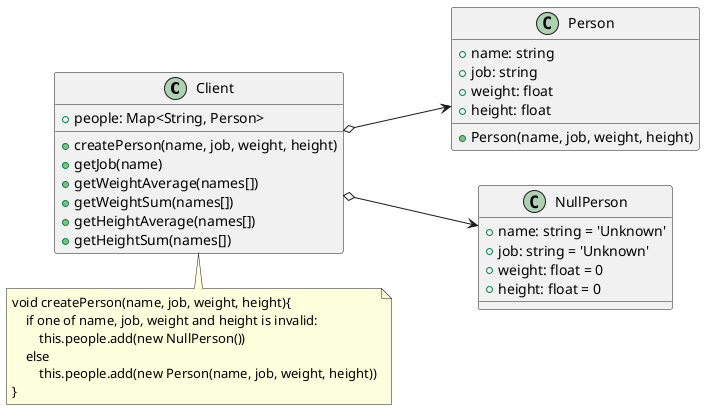 @startuml step1
left to right direction
class Client{
    + people: Map<String, Person>
    + createPerson(name, job, weight, height)
    + getJob(name)
    + getWeightAverage(names[])
    + getWeightSum(names[])
    + getHeightAverage(names[])
    + getHeightSum(names[])
}

class Person{
    + name: string
    + job: string
    + weight: float
    + height: float
    + Person(name, job, weight, height)
}

class NullPerson{
    + name: string = 'Unknown'
    + job: string = 'Unknown'
    + weight: float = 0
    + height: float = 0
}

note bottom of Client
void createPerson(name, job, weight, height){
    if one of name, job, weight and height is invalid:
        this.people.add(new NullPerson())
    else
        this.people.add(new Person(name, job, weight, height))
}
end note

Client o--> Person
Client o--> NullPerson

@enduml